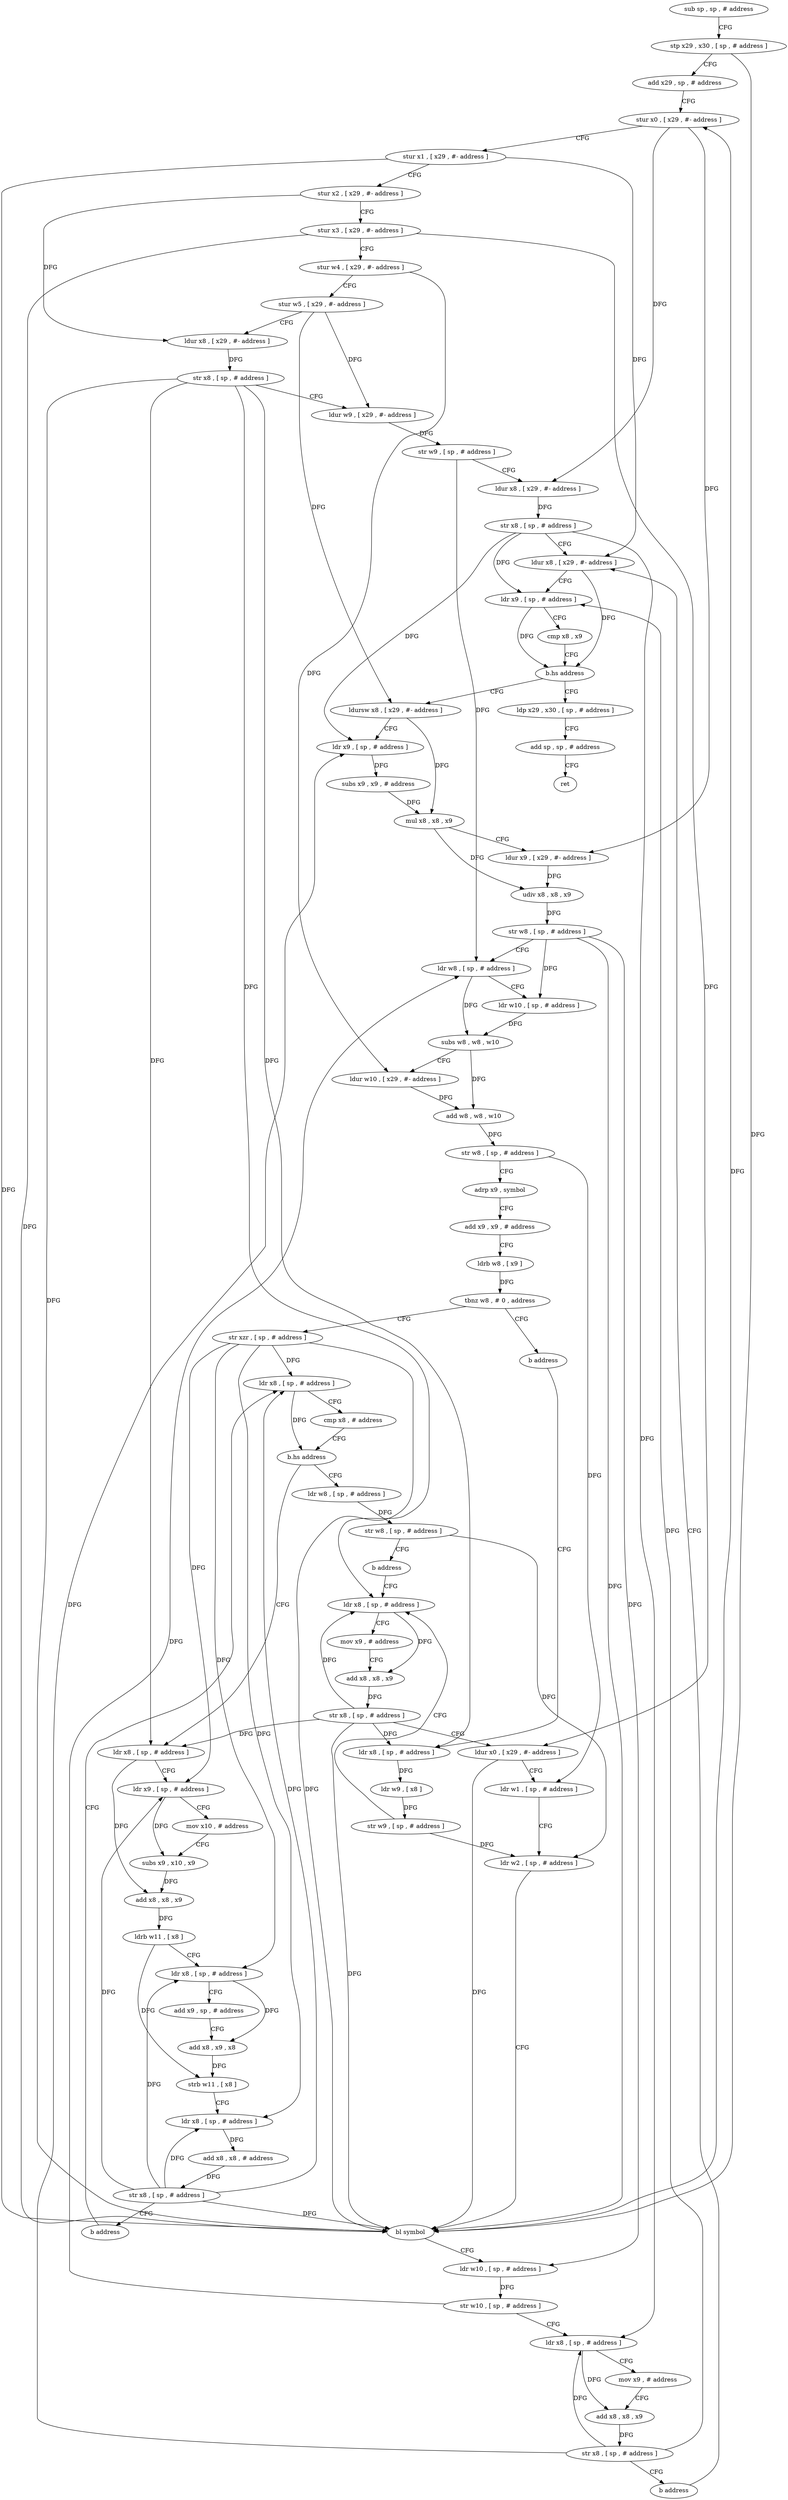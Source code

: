 digraph "func" {
"4216176" [label = "sub sp , sp , # address" ]
"4216180" [label = "stp x29 , x30 , [ sp , # address ]" ]
"4216184" [label = "add x29 , sp , # address" ]
"4216188" [label = "stur x0 , [ x29 , #- address ]" ]
"4216192" [label = "stur x1 , [ x29 , #- address ]" ]
"4216196" [label = "stur x2 , [ x29 , #- address ]" ]
"4216200" [label = "stur x3 , [ x29 , #- address ]" ]
"4216204" [label = "stur w4 , [ x29 , #- address ]" ]
"4216208" [label = "stur w5 , [ x29 , #- address ]" ]
"4216212" [label = "ldur x8 , [ x29 , #- address ]" ]
"4216216" [label = "str x8 , [ sp , # address ]" ]
"4216220" [label = "ldur w9 , [ x29 , #- address ]" ]
"4216224" [label = "str w9 , [ sp , # address ]" ]
"4216228" [label = "ldur x8 , [ x29 , #- address ]" ]
"4216232" [label = "str x8 , [ sp , # address ]" ]
"4216236" [label = "ldur x8 , [ x29 , #- address ]" ]
"4216480" [label = "ldp x29 , x30 , [ sp , # address ]" ]
"4216484" [label = "add sp , sp , # address" ]
"4216488" [label = "ret" ]
"4216252" [label = "ldursw x8 , [ x29 , #- address ]" ]
"4216256" [label = "ldr x9 , [ sp , # address ]" ]
"4216260" [label = "subs x9 , x9 , # address" ]
"4216264" [label = "mul x8 , x8 , x9" ]
"4216268" [label = "ldur x9 , [ x29 , #- address ]" ]
"4216272" [label = "udiv x8 , x8 , x9" ]
"4216276" [label = "str w8 , [ sp , # address ]" ]
"4216280" [label = "ldr w8 , [ sp , # address ]" ]
"4216284" [label = "ldr w10 , [ sp , # address ]" ]
"4216288" [label = "subs w8 , w8 , w10" ]
"4216292" [label = "ldur w10 , [ x29 , #- address ]" ]
"4216296" [label = "add w8 , w8 , w10" ]
"4216300" [label = "str w8 , [ sp , # address ]" ]
"4216304" [label = "adrp x9 , symbol" ]
"4216308" [label = "add x9 , x9 , # address" ]
"4216312" [label = "ldrb w8 , [ x9 ]" ]
"4216316" [label = "tbnz w8 , # 0 , address" ]
"4216324" [label = "str xzr , [ sp , # address ]" ]
"4216320" [label = "b address" ]
"4216328" [label = "ldr x8 , [ sp , # address ]" ]
"4216408" [label = "ldr x8 , [ sp , # address ]" ]
"4216396" [label = "ldr w8 , [ sp , # address ]" ]
"4216400" [label = "str w8 , [ sp , # address ]" ]
"4216404" [label = "b address" ]
"4216420" [label = "ldr x8 , [ sp , # address ]" ]
"4216340" [label = "ldr x8 , [ sp , # address ]" ]
"4216344" [label = "ldr x9 , [ sp , # address ]" ]
"4216348" [label = "mov x10 , # address" ]
"4216352" [label = "subs x9 , x10 , x9" ]
"4216356" [label = "add x8 , x8 , x9" ]
"4216360" [label = "ldrb w11 , [ x8 ]" ]
"4216364" [label = "ldr x8 , [ sp , # address ]" ]
"4216368" [label = "add x9 , sp , # address" ]
"4216372" [label = "add x8 , x9 , x8" ]
"4216376" [label = "strb w11 , [ x8 ]" ]
"4216380" [label = "ldr x8 , [ sp , # address ]" ]
"4216384" [label = "add x8 , x8 , # address" ]
"4216388" [label = "str x8 , [ sp , # address ]" ]
"4216392" [label = "b address" ]
"4216412" [label = "ldr w9 , [ x8 ]" ]
"4216416" [label = "str w9 , [ sp , # address ]" ]
"4216424" [label = "mov x9 , # address" ]
"4216428" [label = "add x8 , x8 , x9" ]
"4216432" [label = "str x8 , [ sp , # address ]" ]
"4216436" [label = "ldur x0 , [ x29 , #- address ]" ]
"4216440" [label = "ldr w1 , [ sp , # address ]" ]
"4216444" [label = "ldr w2 , [ sp , # address ]" ]
"4216448" [label = "bl symbol" ]
"4216452" [label = "ldr w10 , [ sp , # address ]" ]
"4216456" [label = "str w10 , [ sp , # address ]" ]
"4216460" [label = "ldr x8 , [ sp , # address ]" ]
"4216464" [label = "mov x9 , # address" ]
"4216468" [label = "add x8 , x8 , x9" ]
"4216472" [label = "str x8 , [ sp , # address ]" ]
"4216476" [label = "b address" ]
"4216332" [label = "cmp x8 , # address" ]
"4216336" [label = "b.hs address" ]
"4216240" [label = "ldr x9 , [ sp , # address ]" ]
"4216244" [label = "cmp x8 , x9" ]
"4216248" [label = "b.hs address" ]
"4216176" -> "4216180" [ label = "CFG" ]
"4216180" -> "4216184" [ label = "CFG" ]
"4216180" -> "4216448" [ label = "DFG" ]
"4216184" -> "4216188" [ label = "CFG" ]
"4216188" -> "4216192" [ label = "CFG" ]
"4216188" -> "4216228" [ label = "DFG" ]
"4216188" -> "4216268" [ label = "DFG" ]
"4216192" -> "4216196" [ label = "CFG" ]
"4216192" -> "4216236" [ label = "DFG" ]
"4216192" -> "4216448" [ label = "DFG" ]
"4216196" -> "4216200" [ label = "CFG" ]
"4216196" -> "4216212" [ label = "DFG" ]
"4216200" -> "4216204" [ label = "CFG" ]
"4216200" -> "4216436" [ label = "DFG" ]
"4216200" -> "4216448" [ label = "DFG" ]
"4216204" -> "4216208" [ label = "CFG" ]
"4216204" -> "4216292" [ label = "DFG" ]
"4216208" -> "4216212" [ label = "CFG" ]
"4216208" -> "4216220" [ label = "DFG" ]
"4216208" -> "4216252" [ label = "DFG" ]
"4216212" -> "4216216" [ label = "DFG" ]
"4216216" -> "4216220" [ label = "CFG" ]
"4216216" -> "4216408" [ label = "DFG" ]
"4216216" -> "4216340" [ label = "DFG" ]
"4216216" -> "4216420" [ label = "DFG" ]
"4216216" -> "4216448" [ label = "DFG" ]
"4216220" -> "4216224" [ label = "DFG" ]
"4216224" -> "4216228" [ label = "CFG" ]
"4216224" -> "4216280" [ label = "DFG" ]
"4216228" -> "4216232" [ label = "DFG" ]
"4216232" -> "4216236" [ label = "CFG" ]
"4216232" -> "4216240" [ label = "DFG" ]
"4216232" -> "4216256" [ label = "DFG" ]
"4216232" -> "4216460" [ label = "DFG" ]
"4216236" -> "4216240" [ label = "CFG" ]
"4216236" -> "4216248" [ label = "DFG" ]
"4216480" -> "4216484" [ label = "CFG" ]
"4216484" -> "4216488" [ label = "CFG" ]
"4216252" -> "4216256" [ label = "CFG" ]
"4216252" -> "4216264" [ label = "DFG" ]
"4216256" -> "4216260" [ label = "DFG" ]
"4216260" -> "4216264" [ label = "DFG" ]
"4216264" -> "4216268" [ label = "CFG" ]
"4216264" -> "4216272" [ label = "DFG" ]
"4216268" -> "4216272" [ label = "DFG" ]
"4216272" -> "4216276" [ label = "DFG" ]
"4216276" -> "4216280" [ label = "CFG" ]
"4216276" -> "4216284" [ label = "DFG" ]
"4216276" -> "4216448" [ label = "DFG" ]
"4216276" -> "4216452" [ label = "DFG" ]
"4216280" -> "4216284" [ label = "CFG" ]
"4216280" -> "4216288" [ label = "DFG" ]
"4216284" -> "4216288" [ label = "DFG" ]
"4216288" -> "4216292" [ label = "CFG" ]
"4216288" -> "4216296" [ label = "DFG" ]
"4216292" -> "4216296" [ label = "DFG" ]
"4216296" -> "4216300" [ label = "DFG" ]
"4216300" -> "4216304" [ label = "CFG" ]
"4216300" -> "4216440" [ label = "DFG" ]
"4216304" -> "4216308" [ label = "CFG" ]
"4216308" -> "4216312" [ label = "CFG" ]
"4216312" -> "4216316" [ label = "DFG" ]
"4216316" -> "4216324" [ label = "CFG" ]
"4216316" -> "4216320" [ label = "CFG" ]
"4216324" -> "4216328" [ label = "DFG" ]
"4216324" -> "4216344" [ label = "DFG" ]
"4216324" -> "4216364" [ label = "DFG" ]
"4216324" -> "4216380" [ label = "DFG" ]
"4216324" -> "4216448" [ label = "DFG" ]
"4216320" -> "4216408" [ label = "CFG" ]
"4216328" -> "4216332" [ label = "CFG" ]
"4216328" -> "4216336" [ label = "DFG" ]
"4216408" -> "4216412" [ label = "DFG" ]
"4216396" -> "4216400" [ label = "DFG" ]
"4216400" -> "4216404" [ label = "CFG" ]
"4216400" -> "4216444" [ label = "DFG" ]
"4216404" -> "4216420" [ label = "CFG" ]
"4216420" -> "4216424" [ label = "CFG" ]
"4216420" -> "4216428" [ label = "DFG" ]
"4216340" -> "4216344" [ label = "CFG" ]
"4216340" -> "4216356" [ label = "DFG" ]
"4216344" -> "4216348" [ label = "CFG" ]
"4216344" -> "4216352" [ label = "DFG" ]
"4216348" -> "4216352" [ label = "CFG" ]
"4216352" -> "4216356" [ label = "DFG" ]
"4216356" -> "4216360" [ label = "DFG" ]
"4216360" -> "4216364" [ label = "CFG" ]
"4216360" -> "4216376" [ label = "DFG" ]
"4216364" -> "4216368" [ label = "CFG" ]
"4216364" -> "4216372" [ label = "DFG" ]
"4216368" -> "4216372" [ label = "CFG" ]
"4216372" -> "4216376" [ label = "DFG" ]
"4216376" -> "4216380" [ label = "CFG" ]
"4216380" -> "4216384" [ label = "DFG" ]
"4216384" -> "4216388" [ label = "DFG" ]
"4216388" -> "4216392" [ label = "CFG" ]
"4216388" -> "4216328" [ label = "DFG" ]
"4216388" -> "4216344" [ label = "DFG" ]
"4216388" -> "4216364" [ label = "DFG" ]
"4216388" -> "4216380" [ label = "DFG" ]
"4216388" -> "4216448" [ label = "DFG" ]
"4216392" -> "4216328" [ label = "CFG" ]
"4216412" -> "4216416" [ label = "DFG" ]
"4216416" -> "4216420" [ label = "CFG" ]
"4216416" -> "4216444" [ label = "DFG" ]
"4216424" -> "4216428" [ label = "CFG" ]
"4216428" -> "4216432" [ label = "DFG" ]
"4216432" -> "4216436" [ label = "CFG" ]
"4216432" -> "4216408" [ label = "DFG" ]
"4216432" -> "4216340" [ label = "DFG" ]
"4216432" -> "4216420" [ label = "DFG" ]
"4216432" -> "4216448" [ label = "DFG" ]
"4216436" -> "4216440" [ label = "CFG" ]
"4216436" -> "4216448" [ label = "DFG" ]
"4216440" -> "4216444" [ label = "CFG" ]
"4216444" -> "4216448" [ label = "CFG" ]
"4216448" -> "4216452" [ label = "CFG" ]
"4216448" -> "4216188" [ label = "DFG" ]
"4216452" -> "4216456" [ label = "DFG" ]
"4216456" -> "4216460" [ label = "CFG" ]
"4216456" -> "4216280" [ label = "DFG" ]
"4216460" -> "4216464" [ label = "CFG" ]
"4216460" -> "4216468" [ label = "DFG" ]
"4216464" -> "4216468" [ label = "CFG" ]
"4216468" -> "4216472" [ label = "DFG" ]
"4216472" -> "4216476" [ label = "CFG" ]
"4216472" -> "4216240" [ label = "DFG" ]
"4216472" -> "4216256" [ label = "DFG" ]
"4216472" -> "4216460" [ label = "DFG" ]
"4216476" -> "4216236" [ label = "CFG" ]
"4216332" -> "4216336" [ label = "CFG" ]
"4216336" -> "4216396" [ label = "CFG" ]
"4216336" -> "4216340" [ label = "CFG" ]
"4216240" -> "4216244" [ label = "CFG" ]
"4216240" -> "4216248" [ label = "DFG" ]
"4216244" -> "4216248" [ label = "CFG" ]
"4216248" -> "4216480" [ label = "CFG" ]
"4216248" -> "4216252" [ label = "CFG" ]
}
